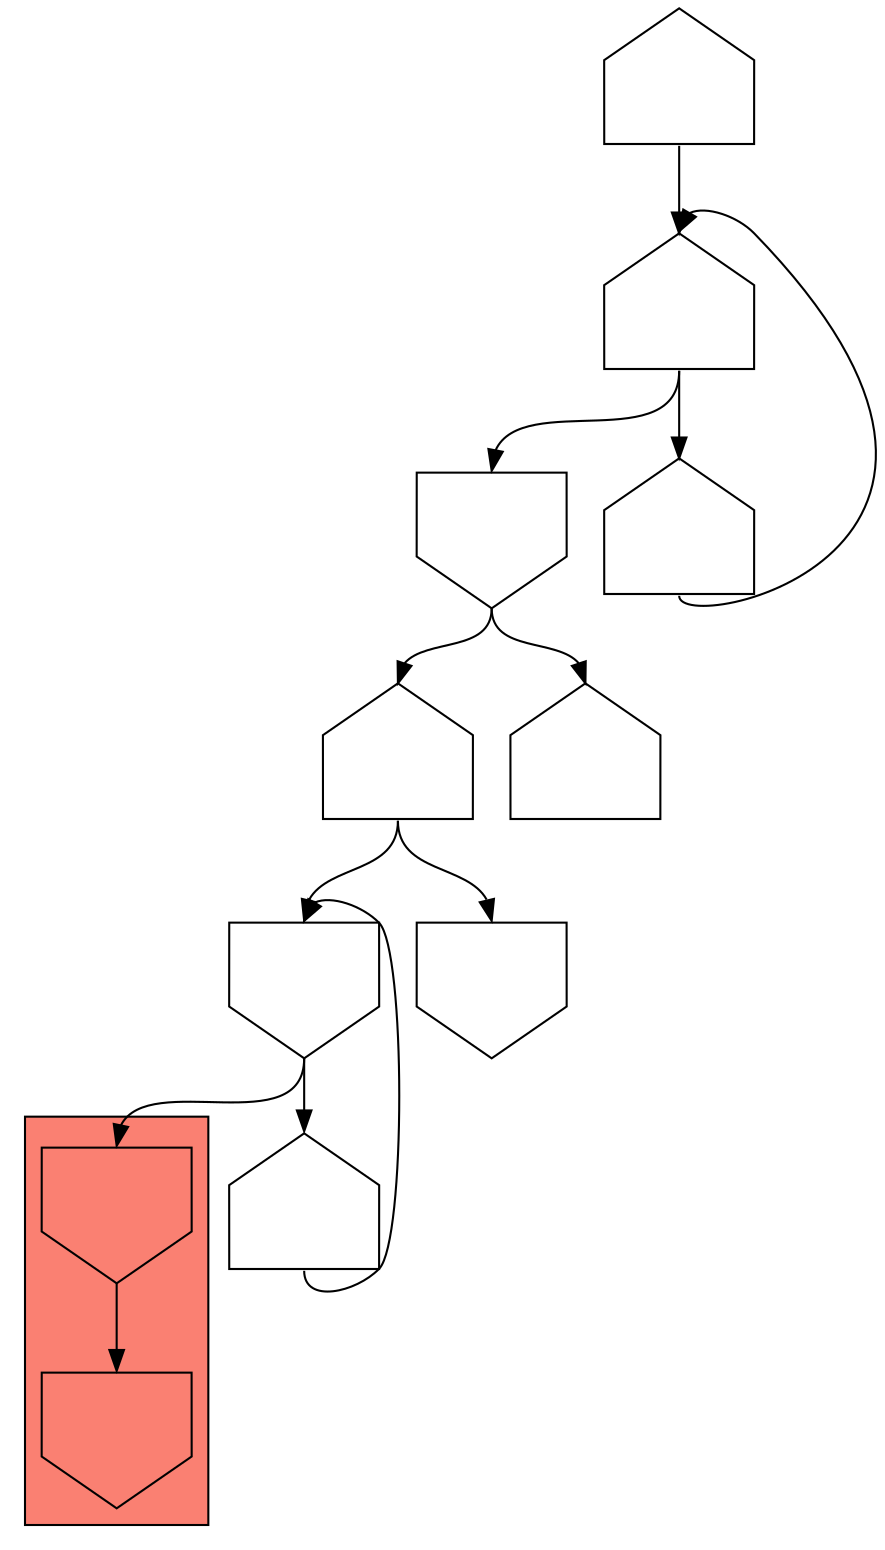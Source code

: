 digraph asm {
	edge [headport=n,tailport=s];
subgraph cluster_C5917_21517 {
	5917 [label="",height=1,width=1,shape=invhouse];
	21517 [label="",height=1,width=1,shape=invhouse];
	style=filled;
	fillcolor=salmon;
}
	15611 [label="",height=1,width=1,shape=invhouse];
	6811 [label="",height=1,width=1,shape=house];
	2759 [label="",height=1,width=1,shape=house];
	4630 [label="",height=1,width=1,shape=invhouse];
	345 [label="",height=1,width=1,shape=invhouse];
	9239 [label="",height=1,width=1,shape=house];
	94 [label="",height=1,width=1,shape=house];
	8512 [label="",height=1,width=1,shape=house];
	14581 [label="",height=1,width=1,shape=house];
	5917 -> 21517
	15611 -> 5917
	15611 -> 6811
	6811 -> 15611
	2759 -> 4630
	2759 -> 15611
	345 -> 2759
	345 -> 9239
	94 -> 345
	94 -> 8512
	8512 -> 94
	14581 -> 94
}